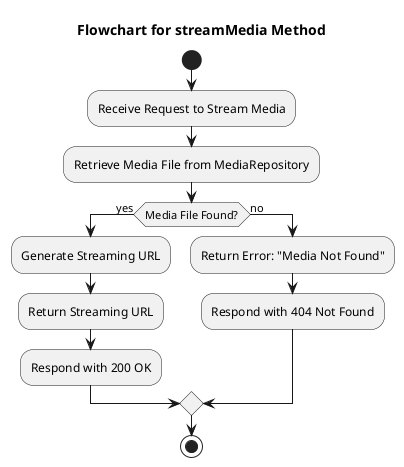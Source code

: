 @startuml
title Flowchart for streamMedia Method

start
:Receive Request to Stream Media;
:Retrieve Media File from MediaRepository;

if (Media File Found?) then (yes)
  :Generate Streaming URL;
  :Return Streaming URL;
  :Respond with 200 OK;
else (no)
  :Return Error: "Media Not Found";
  :Respond with 404 Not Found;
endif

stop
@enduml